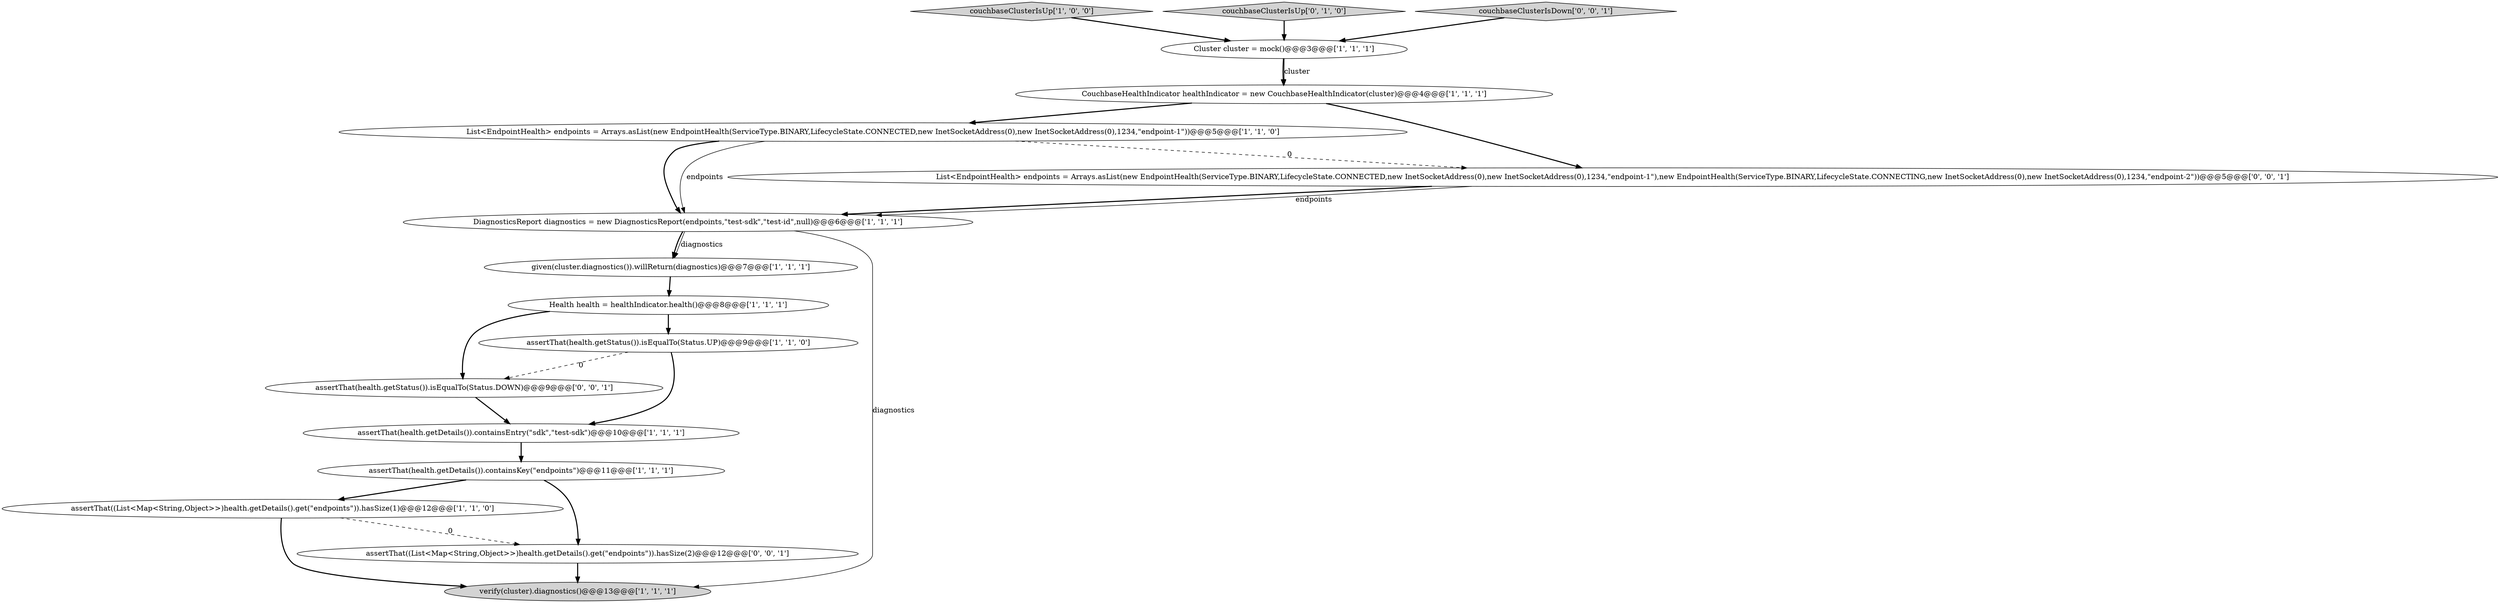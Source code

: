 digraph {
6 [style = filled, label = "couchbaseClusterIsUp['1', '0', '0']", fillcolor = lightgray, shape = diamond image = "AAA0AAABBB1BBB"];
1 [style = filled, label = "given(cluster.diagnostics()).willReturn(diagnostics)@@@7@@@['1', '1', '1']", fillcolor = white, shape = ellipse image = "AAA0AAABBB1BBB"];
13 [style = filled, label = "assertThat(health.getStatus()).isEqualTo(Status.DOWN)@@@9@@@['0', '0', '1']", fillcolor = white, shape = ellipse image = "AAA0AAABBB3BBB"];
10 [style = filled, label = "CouchbaseHealthIndicator healthIndicator = new CouchbaseHealthIndicator(cluster)@@@4@@@['1', '1', '1']", fillcolor = white, shape = ellipse image = "AAA0AAABBB1BBB"];
4 [style = filled, label = "List<EndpointHealth> endpoints = Arrays.asList(new EndpointHealth(ServiceType.BINARY,LifecycleState.CONNECTED,new InetSocketAddress(0),new InetSocketAddress(0),1234,\"endpoint-1\"))@@@5@@@['1', '1', '0']", fillcolor = white, shape = ellipse image = "AAA0AAABBB1BBB"];
11 [style = filled, label = "Health health = healthIndicator.health()@@@8@@@['1', '1', '1']", fillcolor = white, shape = ellipse image = "AAA0AAABBB1BBB"];
12 [style = filled, label = "couchbaseClusterIsUp['0', '1', '0']", fillcolor = lightgray, shape = diamond image = "AAA0AAABBB2BBB"];
9 [style = filled, label = "assertThat((List<Map<String,Object>>)health.getDetails().get(\"endpoints\")).hasSize(1)@@@12@@@['1', '1', '0']", fillcolor = white, shape = ellipse image = "AAA0AAABBB1BBB"];
0 [style = filled, label = "verify(cluster).diagnostics()@@@13@@@['1', '1', '1']", fillcolor = lightgray, shape = ellipse image = "AAA0AAABBB1BBB"];
8 [style = filled, label = "Cluster cluster = mock()@@@3@@@['1', '1', '1']", fillcolor = white, shape = ellipse image = "AAA0AAABBB1BBB"];
16 [style = filled, label = "assertThat((List<Map<String,Object>>)health.getDetails().get(\"endpoints\")).hasSize(2)@@@12@@@['0', '0', '1']", fillcolor = white, shape = ellipse image = "AAA0AAABBB3BBB"];
5 [style = filled, label = "DiagnosticsReport diagnostics = new DiagnosticsReport(endpoints,\"test-sdk\",\"test-id\",null)@@@6@@@['1', '1', '1']", fillcolor = white, shape = ellipse image = "AAA0AAABBB1BBB"];
14 [style = filled, label = "couchbaseClusterIsDown['0', '0', '1']", fillcolor = lightgray, shape = diamond image = "AAA0AAABBB3BBB"];
2 [style = filled, label = "assertThat(health.getDetails()).containsEntry(\"sdk\",\"test-sdk\")@@@10@@@['1', '1', '1']", fillcolor = white, shape = ellipse image = "AAA0AAABBB1BBB"];
15 [style = filled, label = "List<EndpointHealth> endpoints = Arrays.asList(new EndpointHealth(ServiceType.BINARY,LifecycleState.CONNECTED,new InetSocketAddress(0),new InetSocketAddress(0),1234,\"endpoint-1\"),new EndpointHealth(ServiceType.BINARY,LifecycleState.CONNECTING,new InetSocketAddress(0),new InetSocketAddress(0),1234,\"endpoint-2\"))@@@5@@@['0', '0', '1']", fillcolor = white, shape = ellipse image = "AAA0AAABBB3BBB"];
7 [style = filled, label = "assertThat(health.getDetails()).containsKey(\"endpoints\")@@@11@@@['1', '1', '1']", fillcolor = white, shape = ellipse image = "AAA0AAABBB1BBB"];
3 [style = filled, label = "assertThat(health.getStatus()).isEqualTo(Status.UP)@@@9@@@['1', '1', '0']", fillcolor = white, shape = ellipse image = "AAA0AAABBB1BBB"];
8->10 [style = bold, label=""];
16->0 [style = bold, label=""];
9->16 [style = dashed, label="0"];
10->15 [style = bold, label=""];
9->0 [style = bold, label=""];
8->10 [style = solid, label="cluster"];
3->13 [style = dashed, label="0"];
15->5 [style = bold, label=""];
1->11 [style = bold, label=""];
7->9 [style = bold, label=""];
5->1 [style = bold, label=""];
5->1 [style = solid, label="diagnostics"];
3->2 [style = bold, label=""];
11->3 [style = bold, label=""];
12->8 [style = bold, label=""];
4->15 [style = dashed, label="0"];
11->13 [style = bold, label=""];
6->8 [style = bold, label=""];
15->5 [style = solid, label="endpoints"];
7->16 [style = bold, label=""];
10->4 [style = bold, label=""];
14->8 [style = bold, label=""];
2->7 [style = bold, label=""];
4->5 [style = bold, label=""];
5->0 [style = solid, label="diagnostics"];
4->5 [style = solid, label="endpoints"];
13->2 [style = bold, label=""];
}
